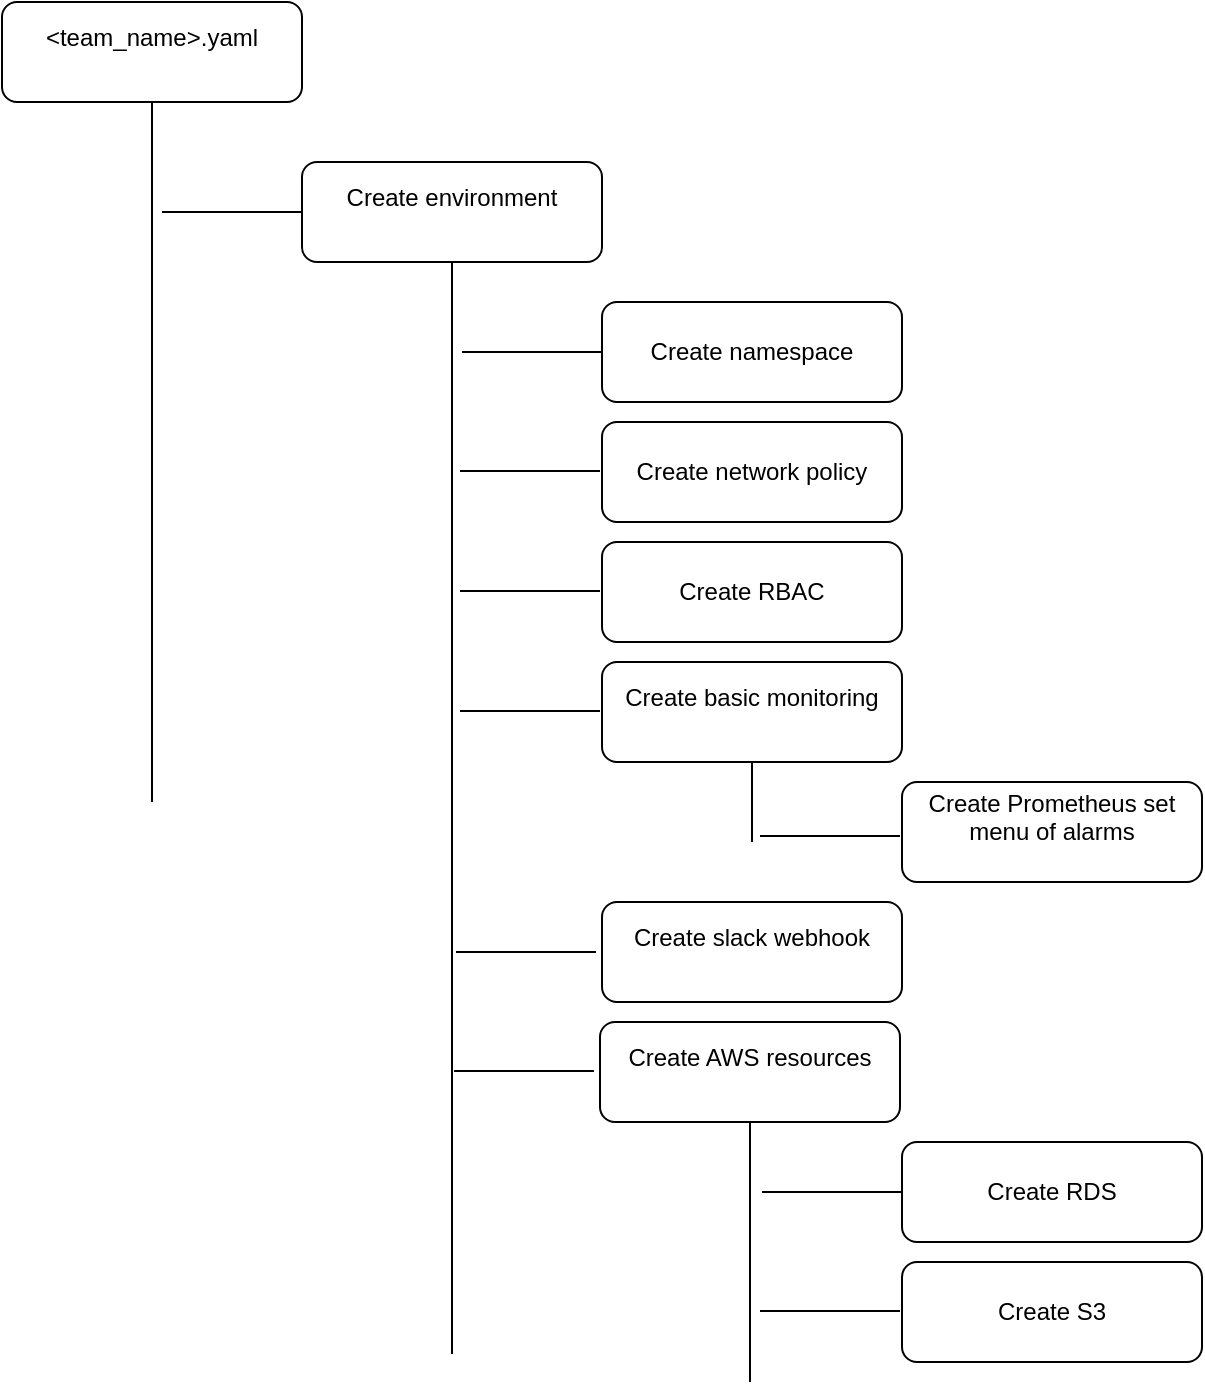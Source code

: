 <mxfile version="12.8.1" type="device"><diagram id="C5RBs43oDa-KdzZeNtuy" name="Page-1"><mxGraphModel dx="1278" dy="536" grid="1" gridSize="10" guides="1" tooltips="1" connect="1" arrows="1" fold="1" page="1" pageScale="1" pageWidth="827" pageHeight="1169" math="0" shadow="0"><root><mxCell id="WIyWlLk6GJQsqaUBKTNV-0"/><mxCell id="WIyWlLk6GJQsqaUBKTNV-1" parent="WIyWlLk6GJQsqaUBKTNV-0"/><mxCell id="V0CD7Xr0klg1Dmxfa4LL-1" value="&lt;div&gt;&amp;lt;team_name&amp;gt;.yaml&lt;/div&gt;&lt;div&gt;&lt;br&gt;&lt;/div&gt;" style="rounded=1;whiteSpace=wrap;html=1;" vertex="1" parent="WIyWlLk6GJQsqaUBKTNV-1"><mxGeometry x="40" y="40" width="150" height="50" as="geometry"/></mxCell><mxCell id="V0CD7Xr0klg1Dmxfa4LL-2" value="&lt;div&gt;Create environment&lt;br&gt;&lt;/div&gt;&lt;div&gt;&lt;br&gt;&lt;/div&gt;" style="rounded=1;whiteSpace=wrap;html=1;" vertex="1" parent="WIyWlLk6GJQsqaUBKTNV-1"><mxGeometry x="190" y="120" width="150" height="50" as="geometry"/></mxCell><mxCell id="V0CD7Xr0klg1Dmxfa4LL-3" value="Create namespace" style="rounded=1;whiteSpace=wrap;html=1;" vertex="1" parent="WIyWlLk6GJQsqaUBKTNV-1"><mxGeometry x="340" y="190" width="150" height="50" as="geometry"/></mxCell><mxCell id="V0CD7Xr0klg1Dmxfa4LL-4" value="Create network policy" style="rounded=1;whiteSpace=wrap;html=1;" vertex="1" parent="WIyWlLk6GJQsqaUBKTNV-1"><mxGeometry x="340" y="250" width="150" height="50" as="geometry"/></mxCell><mxCell id="V0CD7Xr0klg1Dmxfa4LL-5" value="Create RBAC" style="rounded=1;whiteSpace=wrap;html=1;" vertex="1" parent="WIyWlLk6GJQsqaUBKTNV-1"><mxGeometry x="340" y="310" width="150" height="50" as="geometry"/></mxCell><mxCell id="V0CD7Xr0klg1Dmxfa4LL-6" value="&lt;div&gt;Create basic monitoring&lt;br&gt;&lt;/div&gt;&lt;div&gt;&lt;br&gt;&lt;/div&gt;" style="rounded=1;whiteSpace=wrap;html=1;" vertex="1" parent="WIyWlLk6GJQsqaUBKTNV-1"><mxGeometry x="340" y="370" width="150" height="50" as="geometry"/></mxCell><mxCell id="V0CD7Xr0klg1Dmxfa4LL-7" value="&lt;div&gt;Create Prometheus set menu of alarms&lt;br&gt;&lt;/div&gt;&lt;div&gt;&lt;br&gt;&lt;/div&gt;" style="rounded=1;whiteSpace=wrap;html=1;" vertex="1" parent="WIyWlLk6GJQsqaUBKTNV-1"><mxGeometry x="490" y="430" width="150" height="50" as="geometry"/></mxCell><mxCell id="V0CD7Xr0klg1Dmxfa4LL-8" value="&lt;div&gt;Create slack webhook&lt;br&gt;&lt;/div&gt;&lt;div&gt;&lt;br&gt;&lt;/div&gt;" style="rounded=1;whiteSpace=wrap;html=1;" vertex="1" parent="WIyWlLk6GJQsqaUBKTNV-1"><mxGeometry x="340" y="490" width="150" height="50" as="geometry"/></mxCell><mxCell id="V0CD7Xr0klg1Dmxfa4LL-9" value="&lt;div&gt;Create AWS resources&lt;/div&gt;&lt;div&gt;&lt;br&gt;&lt;/div&gt;" style="rounded=1;whiteSpace=wrap;html=1;" vertex="1" parent="WIyWlLk6GJQsqaUBKTNV-1"><mxGeometry x="339" y="550" width="150" height="50" as="geometry"/></mxCell><mxCell id="V0CD7Xr0klg1Dmxfa4LL-12" value="&lt;div&gt;Create RDS&lt;br&gt;&lt;/div&gt;" style="rounded=1;whiteSpace=wrap;html=1;" vertex="1" parent="WIyWlLk6GJQsqaUBKTNV-1"><mxGeometry x="490" y="610" width="150" height="50" as="geometry"/></mxCell><mxCell id="V0CD7Xr0klg1Dmxfa4LL-13" value="&lt;div&gt;Create S3&lt;br&gt;&lt;/div&gt;" style="rounded=1;whiteSpace=wrap;html=1;" vertex="1" parent="WIyWlLk6GJQsqaUBKTNV-1"><mxGeometry x="490" y="670" width="150" height="50" as="geometry"/></mxCell><mxCell id="V0CD7Xr0klg1Dmxfa4LL-15" value="" style="endArrow=none;html=1;entryX=0.5;entryY=1;entryDx=0;entryDy=0;" edge="1" parent="WIyWlLk6GJQsqaUBKTNV-1" target="V0CD7Xr0klg1Dmxfa4LL-1"><mxGeometry width="50" height="50" relative="1" as="geometry"><mxPoint x="115" y="440" as="sourcePoint"/><mxPoint x="400" y="270" as="targetPoint"/><Array as="points"><mxPoint x="115" y="150"/></Array></mxGeometry></mxCell><mxCell id="V0CD7Xr0klg1Dmxfa4LL-16" value="" style="endArrow=none;html=1;entryX=0;entryY=0.5;entryDx=0;entryDy=0;" edge="1" parent="WIyWlLk6GJQsqaUBKTNV-1" target="V0CD7Xr0klg1Dmxfa4LL-2"><mxGeometry width="50" height="50" relative="1" as="geometry"><mxPoint x="120" y="145" as="sourcePoint"/><mxPoint x="400" y="270" as="targetPoint"/></mxGeometry></mxCell><mxCell id="V0CD7Xr0klg1Dmxfa4LL-17" value="" style="endArrow=none;html=1;entryX=0.5;entryY=1;entryDx=0;entryDy=0;" edge="1" parent="WIyWlLk6GJQsqaUBKTNV-1" target="V0CD7Xr0klg1Dmxfa4LL-2"><mxGeometry width="50" height="50" relative="1" as="geometry"><mxPoint x="265" y="716" as="sourcePoint"/><mxPoint x="400" y="270" as="targetPoint"/></mxGeometry></mxCell><mxCell id="V0CD7Xr0klg1Dmxfa4LL-18" value="" style="endArrow=none;html=1;entryX=0;entryY=0.5;entryDx=0;entryDy=0;" edge="1" parent="WIyWlLk6GJQsqaUBKTNV-1" target="V0CD7Xr0klg1Dmxfa4LL-3"><mxGeometry width="50" height="50" relative="1" as="geometry"><mxPoint x="270" y="215" as="sourcePoint"/><mxPoint x="390" y="320" as="targetPoint"/></mxGeometry></mxCell><mxCell id="V0CD7Xr0klg1Dmxfa4LL-19" value="" style="endArrow=none;html=1;entryX=0;entryY=0.5;entryDx=0;entryDy=0;" edge="1" parent="WIyWlLk6GJQsqaUBKTNV-1"><mxGeometry width="50" height="50" relative="1" as="geometry"><mxPoint x="269" y="274.5" as="sourcePoint"/><mxPoint x="339" y="274.5" as="targetPoint"/></mxGeometry></mxCell><mxCell id="V0CD7Xr0klg1Dmxfa4LL-20" value="" style="endArrow=none;html=1;entryX=0;entryY=0.5;entryDx=0;entryDy=0;" edge="1" parent="WIyWlLk6GJQsqaUBKTNV-1"><mxGeometry width="50" height="50" relative="1" as="geometry"><mxPoint x="269" y="334.5" as="sourcePoint"/><mxPoint x="339" y="334.5" as="targetPoint"/></mxGeometry></mxCell><mxCell id="V0CD7Xr0klg1Dmxfa4LL-21" value="" style="endArrow=none;html=1;entryX=0;entryY=0.5;entryDx=0;entryDy=0;" edge="1" parent="WIyWlLk6GJQsqaUBKTNV-1"><mxGeometry width="50" height="50" relative="1" as="geometry"><mxPoint x="269" y="394.5" as="sourcePoint"/><mxPoint x="339" y="394.5" as="targetPoint"/></mxGeometry></mxCell><mxCell id="V0CD7Xr0klg1Dmxfa4LL-22" value="" style="endArrow=none;html=1;entryX=0.5;entryY=1;entryDx=0;entryDy=0;" edge="1" parent="WIyWlLk6GJQsqaUBKTNV-1" target="V0CD7Xr0klg1Dmxfa4LL-6"><mxGeometry width="50" height="50" relative="1" as="geometry"><mxPoint x="415" y="460" as="sourcePoint"/><mxPoint x="390" y="320" as="targetPoint"/></mxGeometry></mxCell><mxCell id="V0CD7Xr0klg1Dmxfa4LL-23" value="" style="endArrow=none;html=1;exitX=0;exitY=0.5;exitDx=0;exitDy=0;" edge="1" parent="WIyWlLk6GJQsqaUBKTNV-1"><mxGeometry width="50" height="50" relative="1" as="geometry"><mxPoint x="489" y="457" as="sourcePoint"/><mxPoint x="419" y="457" as="targetPoint"/></mxGeometry></mxCell><mxCell id="V0CD7Xr0klg1Dmxfa4LL-24" value="" style="endArrow=none;html=1;exitX=0;exitY=0.5;exitDx=0;exitDy=0;" edge="1" parent="WIyWlLk6GJQsqaUBKTNV-1"><mxGeometry width="50" height="50" relative="1" as="geometry"><mxPoint x="337" y="515" as="sourcePoint"/><mxPoint x="267" y="515" as="targetPoint"/></mxGeometry></mxCell><mxCell id="V0CD7Xr0klg1Dmxfa4LL-25" value="" style="endArrow=none;html=1;exitX=0;exitY=0.5;exitDx=0;exitDy=0;" edge="1" parent="WIyWlLk6GJQsqaUBKTNV-1"><mxGeometry width="50" height="50" relative="1" as="geometry"><mxPoint x="336" y="574.5" as="sourcePoint"/><mxPoint x="266" y="574.5" as="targetPoint"/></mxGeometry></mxCell><mxCell id="V0CD7Xr0klg1Dmxfa4LL-26" value="" style="endArrow=none;html=1;entryX=0.5;entryY=1;entryDx=0;entryDy=0;" edge="1" parent="WIyWlLk6GJQsqaUBKTNV-1" target="V0CD7Xr0klg1Dmxfa4LL-9"><mxGeometry width="50" height="50" relative="1" as="geometry"><mxPoint x="414" y="730" as="sourcePoint"/><mxPoint x="370" y="550" as="targetPoint"/></mxGeometry></mxCell><mxCell id="V0CD7Xr0klg1Dmxfa4LL-27" value="" style="endArrow=none;html=1;exitX=0;exitY=0.5;exitDx=0;exitDy=0;" edge="1" parent="WIyWlLk6GJQsqaUBKTNV-1" source="V0CD7Xr0klg1Dmxfa4LL-12"><mxGeometry width="50" height="50" relative="1" as="geometry"><mxPoint x="320" y="600" as="sourcePoint"/><mxPoint x="420" y="635" as="targetPoint"/></mxGeometry></mxCell><mxCell id="V0CD7Xr0klg1Dmxfa4LL-28" value="" style="endArrow=none;html=1;exitX=0;exitY=0.5;exitDx=0;exitDy=0;" edge="1" parent="WIyWlLk6GJQsqaUBKTNV-1"><mxGeometry width="50" height="50" relative="1" as="geometry"><mxPoint x="489" y="694.5" as="sourcePoint"/><mxPoint x="419" y="694.5" as="targetPoint"/></mxGeometry></mxCell></root></mxGraphModel></diagram></mxfile>